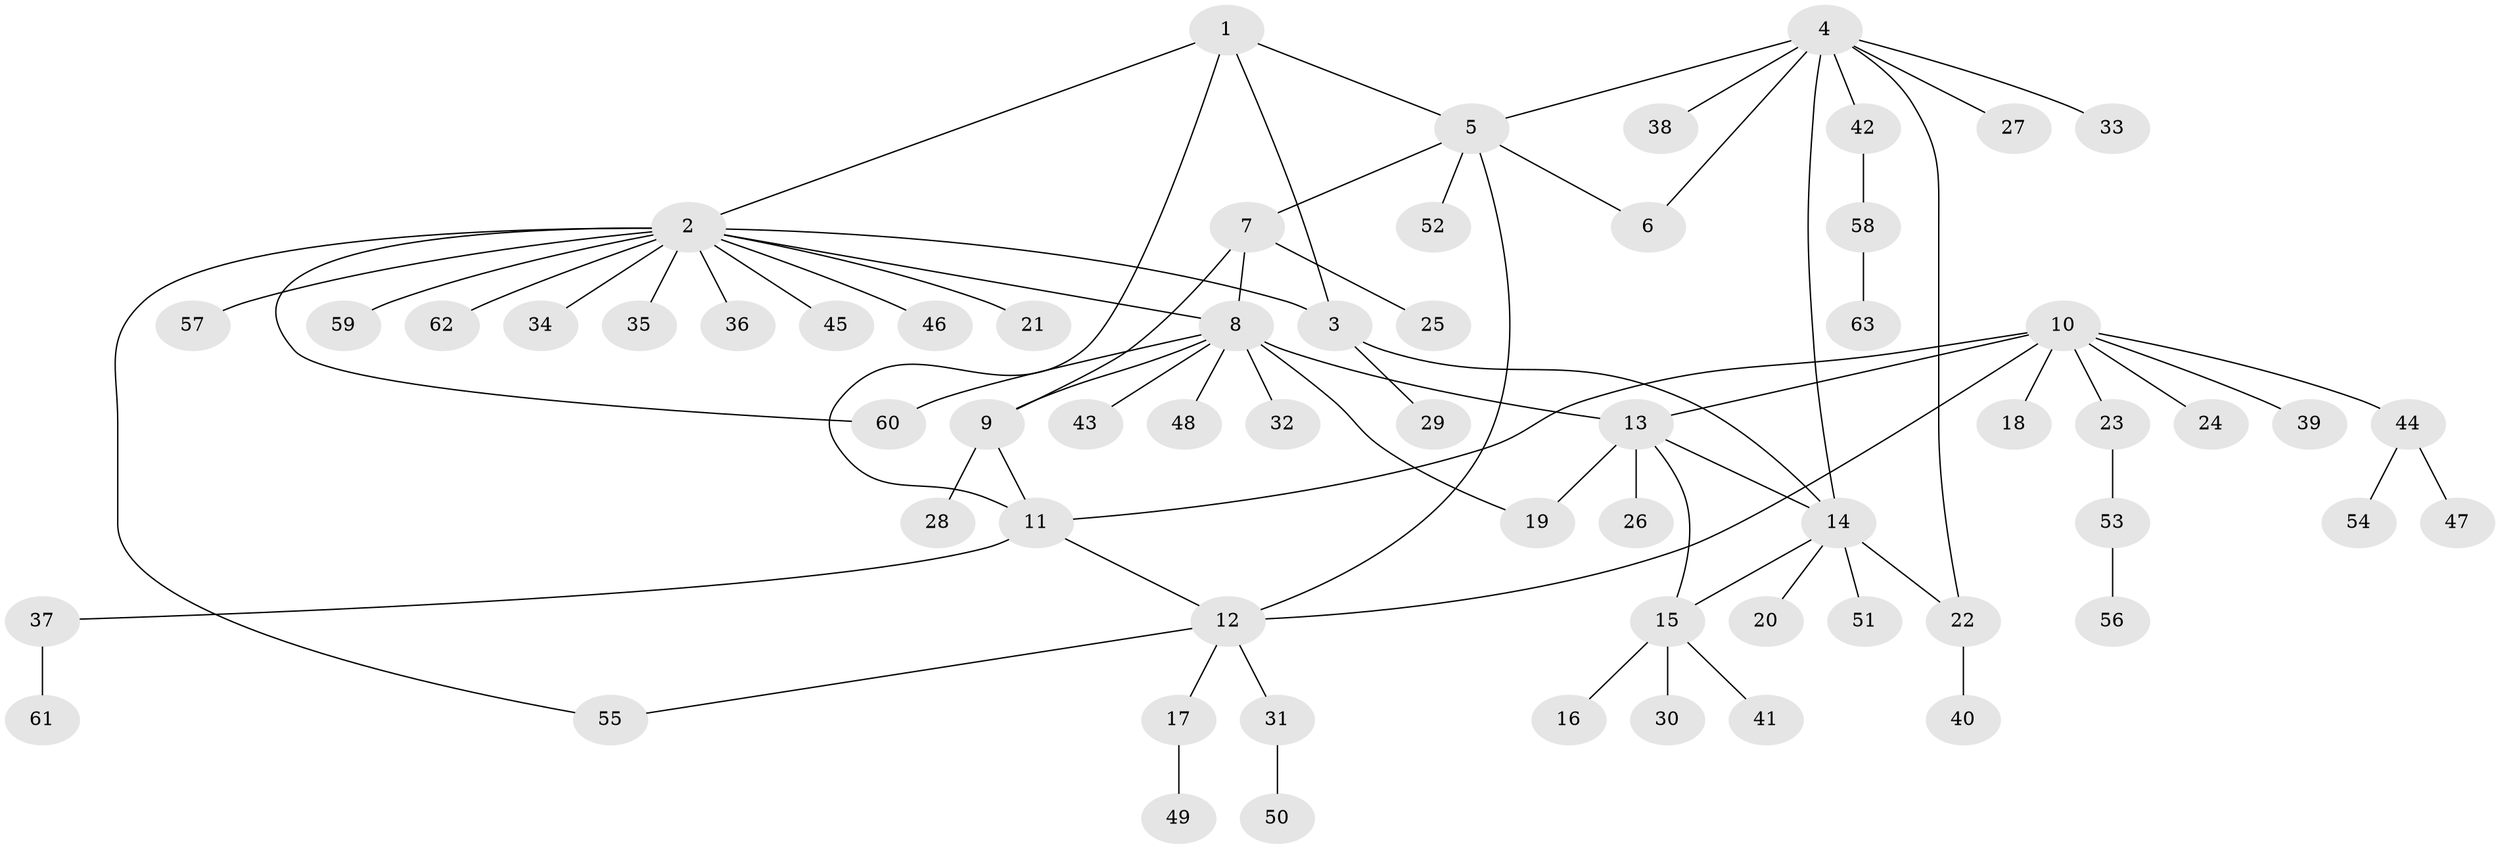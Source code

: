 // Generated by graph-tools (version 1.1) at 2025/02/03/09/25 03:02:48]
// undirected, 63 vertices, 77 edges
graph export_dot {
graph [start="1"]
  node [color=gray90,style=filled];
  1;
  2;
  3;
  4;
  5;
  6;
  7;
  8;
  9;
  10;
  11;
  12;
  13;
  14;
  15;
  16;
  17;
  18;
  19;
  20;
  21;
  22;
  23;
  24;
  25;
  26;
  27;
  28;
  29;
  30;
  31;
  32;
  33;
  34;
  35;
  36;
  37;
  38;
  39;
  40;
  41;
  42;
  43;
  44;
  45;
  46;
  47;
  48;
  49;
  50;
  51;
  52;
  53;
  54;
  55;
  56;
  57;
  58;
  59;
  60;
  61;
  62;
  63;
  1 -- 2;
  1 -- 3;
  1 -- 5;
  1 -- 11;
  2 -- 3;
  2 -- 8;
  2 -- 21;
  2 -- 34;
  2 -- 35;
  2 -- 36;
  2 -- 45;
  2 -- 46;
  2 -- 55;
  2 -- 57;
  2 -- 59;
  2 -- 60;
  2 -- 62;
  3 -- 14;
  3 -- 29;
  4 -- 5;
  4 -- 6;
  4 -- 14;
  4 -- 22;
  4 -- 27;
  4 -- 33;
  4 -- 38;
  4 -- 42;
  5 -- 6;
  5 -- 7;
  5 -- 12;
  5 -- 52;
  7 -- 8;
  7 -- 9;
  7 -- 25;
  8 -- 9;
  8 -- 13;
  8 -- 19;
  8 -- 32;
  8 -- 43;
  8 -- 48;
  8 -- 60;
  9 -- 11;
  9 -- 28;
  10 -- 11;
  10 -- 12;
  10 -- 13;
  10 -- 18;
  10 -- 23;
  10 -- 24;
  10 -- 39;
  10 -- 44;
  11 -- 12;
  11 -- 37;
  12 -- 17;
  12 -- 31;
  12 -- 55;
  13 -- 14;
  13 -- 15;
  13 -- 19;
  13 -- 26;
  14 -- 15;
  14 -- 20;
  14 -- 22;
  14 -- 51;
  15 -- 16;
  15 -- 30;
  15 -- 41;
  17 -- 49;
  22 -- 40;
  23 -- 53;
  31 -- 50;
  37 -- 61;
  42 -- 58;
  44 -- 47;
  44 -- 54;
  53 -- 56;
  58 -- 63;
}
